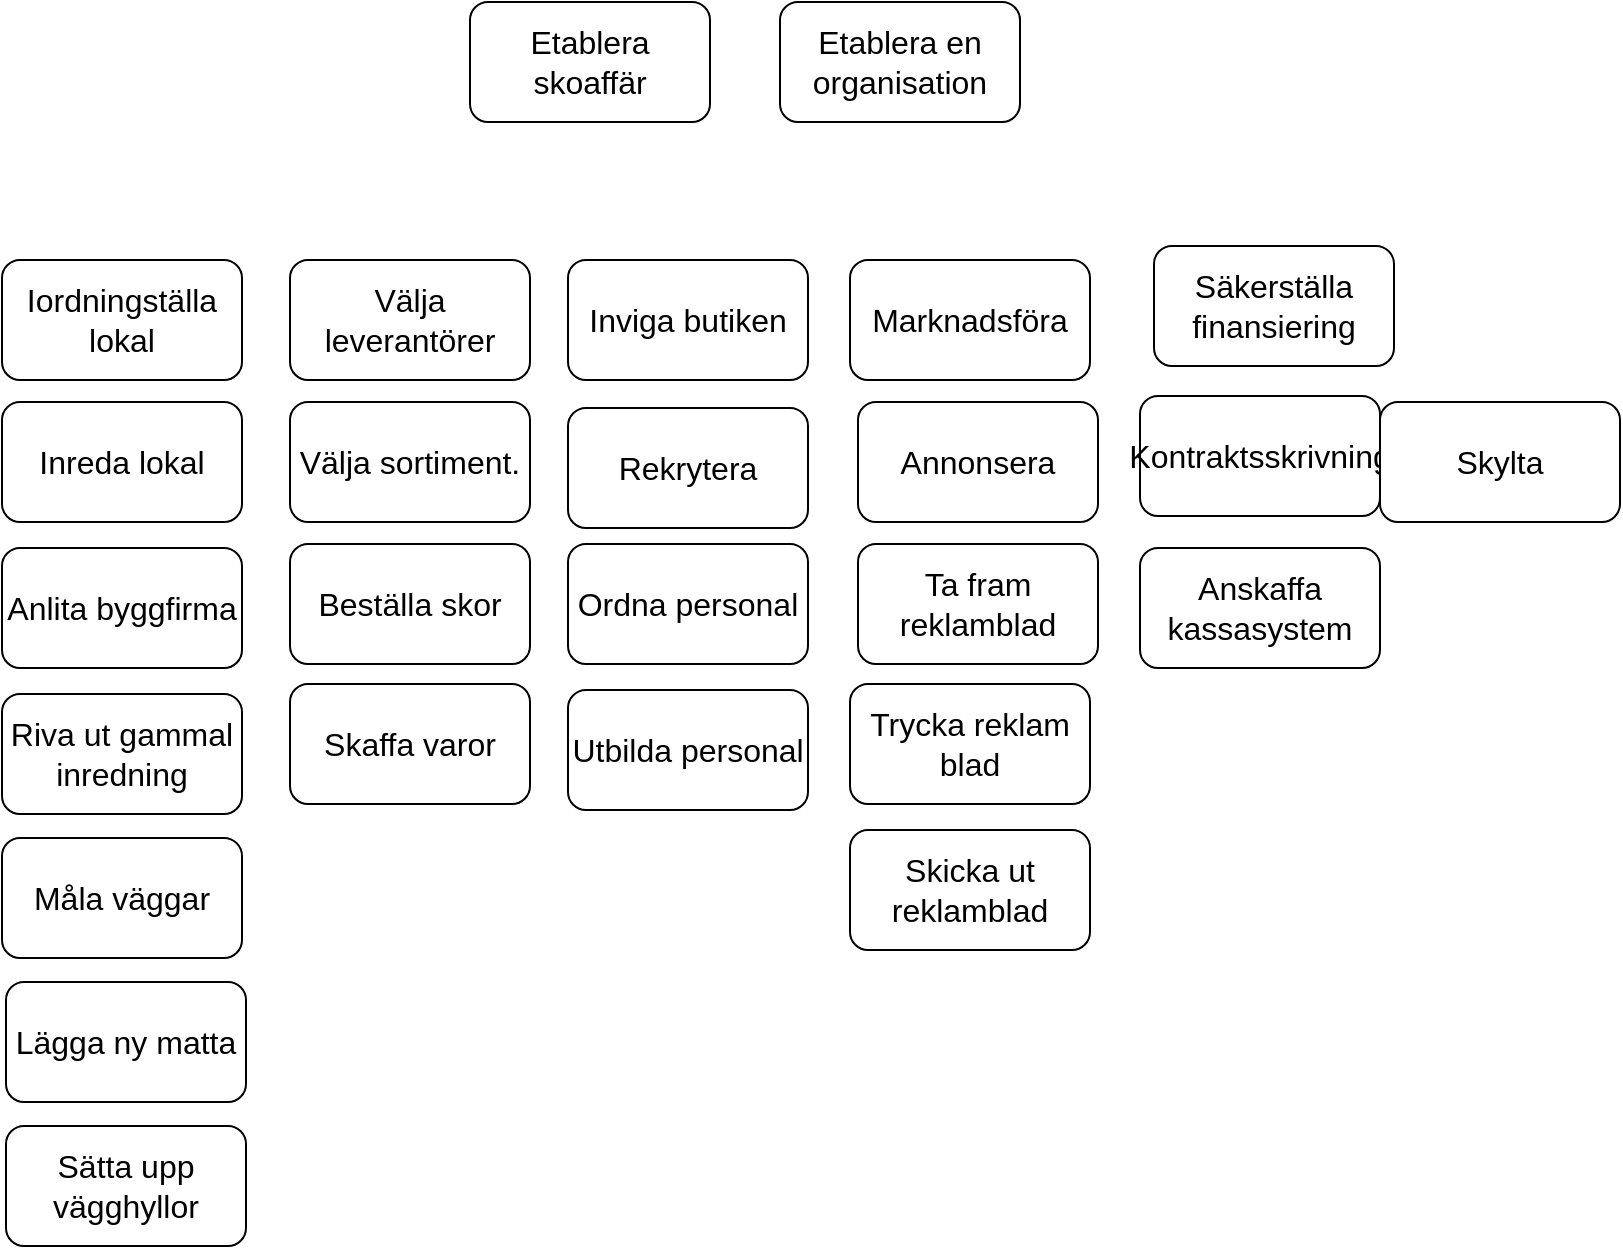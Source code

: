 <mxfile version="22.0.4" type="github" pages="2">
  <diagram name="第 1 页" id="0QWz2JUP9mQ6vMk_R8Q-">
    <mxGraphModel dx="2243" dy="1291" grid="0" gridSize="10" guides="1" tooltips="1" connect="1" arrows="1" fold="1" page="0" pageScale="1" pageWidth="827" pageHeight="1169" math="0" shadow="0">
      <root>
        <mxCell id="0" />
        <mxCell id="1" parent="0" />
        <mxCell id="94wJtheV5j1Y-eIjf-ck-2" value="Inreda lokal" style="rounded=1;whiteSpace=wrap;html=1;fontSize=16;" parent="1" vertex="1">
          <mxGeometry x="-61" y="52" width="120" height="60" as="geometry" />
        </mxCell>
        <mxCell id="94wJtheV5j1Y-eIjf-ck-3" value="Välja leverantörer" style="rounded=1;whiteSpace=wrap;html=1;fontSize=16;" parent="1" vertex="1">
          <mxGeometry x="83" y="-19" width="120" height="60" as="geometry" />
        </mxCell>
        <mxCell id="94wJtheV5j1Y-eIjf-ck-4" value="Skaffa varor" style="rounded=1;whiteSpace=wrap;html=1;fontSize=16;" parent="1" vertex="1">
          <mxGeometry x="83" y="193" width="120" height="60" as="geometry" />
        </mxCell>
        <mxCell id="94wJtheV5j1Y-eIjf-ck-6" value="Marknadsföra" style="rounded=1;whiteSpace=wrap;html=1;fontSize=16;" parent="1" vertex="1">
          <mxGeometry x="363" y="-19" width="120" height="60" as="geometry" />
        </mxCell>
        <mxCell id="94wJtheV5j1Y-eIjf-ck-7" value="Ta fram reklamblad" style="rounded=1;whiteSpace=wrap;html=1;fontSize=16;" parent="1" vertex="1">
          <mxGeometry x="367" y="123" width="120" height="60" as="geometry" />
        </mxCell>
        <mxCell id="94wJtheV5j1Y-eIjf-ck-8" value="Etablera skoaffär" style="rounded=1;whiteSpace=wrap;html=1;fontSize=16;" parent="1" vertex="1">
          <mxGeometry x="173" y="-148" width="120" height="60" as="geometry" />
        </mxCell>
        <mxCell id="94wJtheV5j1Y-eIjf-ck-9" value="Måla väggar" style="rounded=1;whiteSpace=wrap;html=1;fontSize=16;" parent="1" vertex="1">
          <mxGeometry x="-61" y="270" width="120" height="60" as="geometry" />
        </mxCell>
        <mxCell id="94wJtheV5j1Y-eIjf-ck-10" value="Lägga ny matta" style="rounded=1;whiteSpace=wrap;html=1;fontSize=16;" parent="1" vertex="1">
          <mxGeometry x="-59" y="342" width="120" height="60" as="geometry" />
        </mxCell>
        <mxCell id="94wJtheV5j1Y-eIjf-ck-11" value="Skicka ut reklamblad" style="rounded=1;whiteSpace=wrap;html=1;fontSize=16;" parent="1" vertex="1">
          <mxGeometry x="363" y="266" width="120" height="60" as="geometry" />
        </mxCell>
        <mxCell id="94wJtheV5j1Y-eIjf-ck-12" value="Beställa skor" style="rounded=1;whiteSpace=wrap;html=1;fontSize=16;" parent="1" vertex="1">
          <mxGeometry x="83" y="123" width="120" height="60" as="geometry" />
        </mxCell>
        <mxCell id="94wJtheV5j1Y-eIjf-ck-13" value="Trycka reklam blad" style="rounded=1;whiteSpace=wrap;html=1;fontSize=16;" parent="1" vertex="1">
          <mxGeometry x="363" y="193" width="120" height="60" as="geometry" />
        </mxCell>
        <mxCell id="94wJtheV5j1Y-eIjf-ck-14" value="Anlita byggfirma" style="rounded=1;whiteSpace=wrap;html=1;fontSize=16;" parent="1" vertex="1">
          <mxGeometry x="-61" y="125" width="120" height="60" as="geometry" />
        </mxCell>
        <mxCell id="94wJtheV5j1Y-eIjf-ck-15" value="Sätta upp vägghyllor" style="rounded=1;whiteSpace=wrap;html=1;fontSize=16;" parent="1" vertex="1">
          <mxGeometry x="-59" y="414" width="120" height="60" as="geometry" />
        </mxCell>
        <mxCell id="94wJtheV5j1Y-eIjf-ck-16" value="Inviga butiken" style="rounded=1;whiteSpace=wrap;html=1;fontSize=16;" parent="1" vertex="1">
          <mxGeometry x="222" y="-19" width="120" height="60" as="geometry" />
        </mxCell>
        <mxCell id="94wJtheV5j1Y-eIjf-ck-17" value="Rekrytera" style="rounded=1;whiteSpace=wrap;html=1;fontSize=16;" parent="1" vertex="1">
          <mxGeometry x="222" y="55" width="120" height="60" as="geometry" />
        </mxCell>
        <mxCell id="94wJtheV5j1Y-eIjf-ck-18" value="Utbilda personal" style="rounded=1;whiteSpace=wrap;html=1;fontSize=16;" parent="1" vertex="1">
          <mxGeometry x="222" y="196" width="120" height="60" as="geometry" />
        </mxCell>
        <mxCell id="94wJtheV5j1Y-eIjf-ck-19" value="Välja sortiment." style="rounded=1;whiteSpace=wrap;html=1;fontSize=16;" parent="1" vertex="1">
          <mxGeometry x="83" y="52" width="120" height="60" as="geometry" />
        </mxCell>
        <mxCell id="94wJtheV5j1Y-eIjf-ck-21" value="Riva ut gammal inredning" style="rounded=1;whiteSpace=wrap;html=1;fontSize=16;" parent="1" vertex="1">
          <mxGeometry x="-61" y="198" width="120" height="60" as="geometry" />
        </mxCell>
        <mxCell id="94wJtheV5j1Y-eIjf-ck-22" value="Säkerställa finansiering" style="rounded=1;whiteSpace=wrap;html=1;fontSize=16;" parent="1" vertex="1">
          <mxGeometry x="515" y="-26" width="120" height="60" as="geometry" />
        </mxCell>
        <mxCell id="94wJtheV5j1Y-eIjf-ck-23" value="Ordna personal" style="rounded=1;whiteSpace=wrap;html=1;fontSize=16;" parent="1" vertex="1">
          <mxGeometry x="222" y="123" width="120" height="60" as="geometry" />
        </mxCell>
        <mxCell id="94wJtheV5j1Y-eIjf-ck-24" value="Annonsera" style="rounded=1;whiteSpace=wrap;html=1;fontSize=16;" parent="1" vertex="1">
          <mxGeometry x="367" y="52" width="120" height="60" as="geometry" />
        </mxCell>
        <mxCell id="94wJtheV5j1Y-eIjf-ck-26" value="Iordningställa lokal" style="rounded=1;whiteSpace=wrap;html=1;fontSize=16;" parent="1" vertex="1">
          <mxGeometry x="-61" y="-19" width="120" height="60" as="geometry" />
        </mxCell>
        <mxCell id="94wJtheV5j1Y-eIjf-ck-27" value="Kontraktsskrivning" style="rounded=1;whiteSpace=wrap;html=1;fontSize=16;" parent="1" vertex="1">
          <mxGeometry x="508" y="49" width="120" height="60" as="geometry" />
        </mxCell>
        <mxCell id="94wJtheV5j1Y-eIjf-ck-28" value="Anskaffa kassasystem" style="rounded=1;whiteSpace=wrap;html=1;fontSize=16;" parent="1" vertex="1">
          <mxGeometry x="508" y="125" width="120" height="60" as="geometry" />
        </mxCell>
        <mxCell id="94wJtheV5j1Y-eIjf-ck-31" value="Skylta" style="rounded=1;whiteSpace=wrap;html=1;fontSize=16;" parent="1" vertex="1">
          <mxGeometry x="628" y="52" width="120" height="60" as="geometry" />
        </mxCell>
        <mxCell id="94wJtheV5j1Y-eIjf-ck-33" value="Etablera en organisation" style="rounded=1;whiteSpace=wrap;html=1;fontSize=16;" parent="1" vertex="1">
          <mxGeometry x="328" y="-148" width="120" height="60" as="geometry" />
        </mxCell>
      </root>
    </mxGraphModel>
  </diagram>
  <diagram id="rSReMVvNxS3YqQk5viQj" name="Page-2">
    <mxGraphModel dx="1433" dy="693" grid="0" gridSize="10" guides="1" tooltips="1" connect="1" arrows="1" fold="1" page="0" pageScale="1" pageWidth="827" pageHeight="1169" math="0" shadow="0">
      <root>
        <mxCell id="0" />
        <mxCell id="1" parent="0" />
      </root>
    </mxGraphModel>
  </diagram>
</mxfile>
